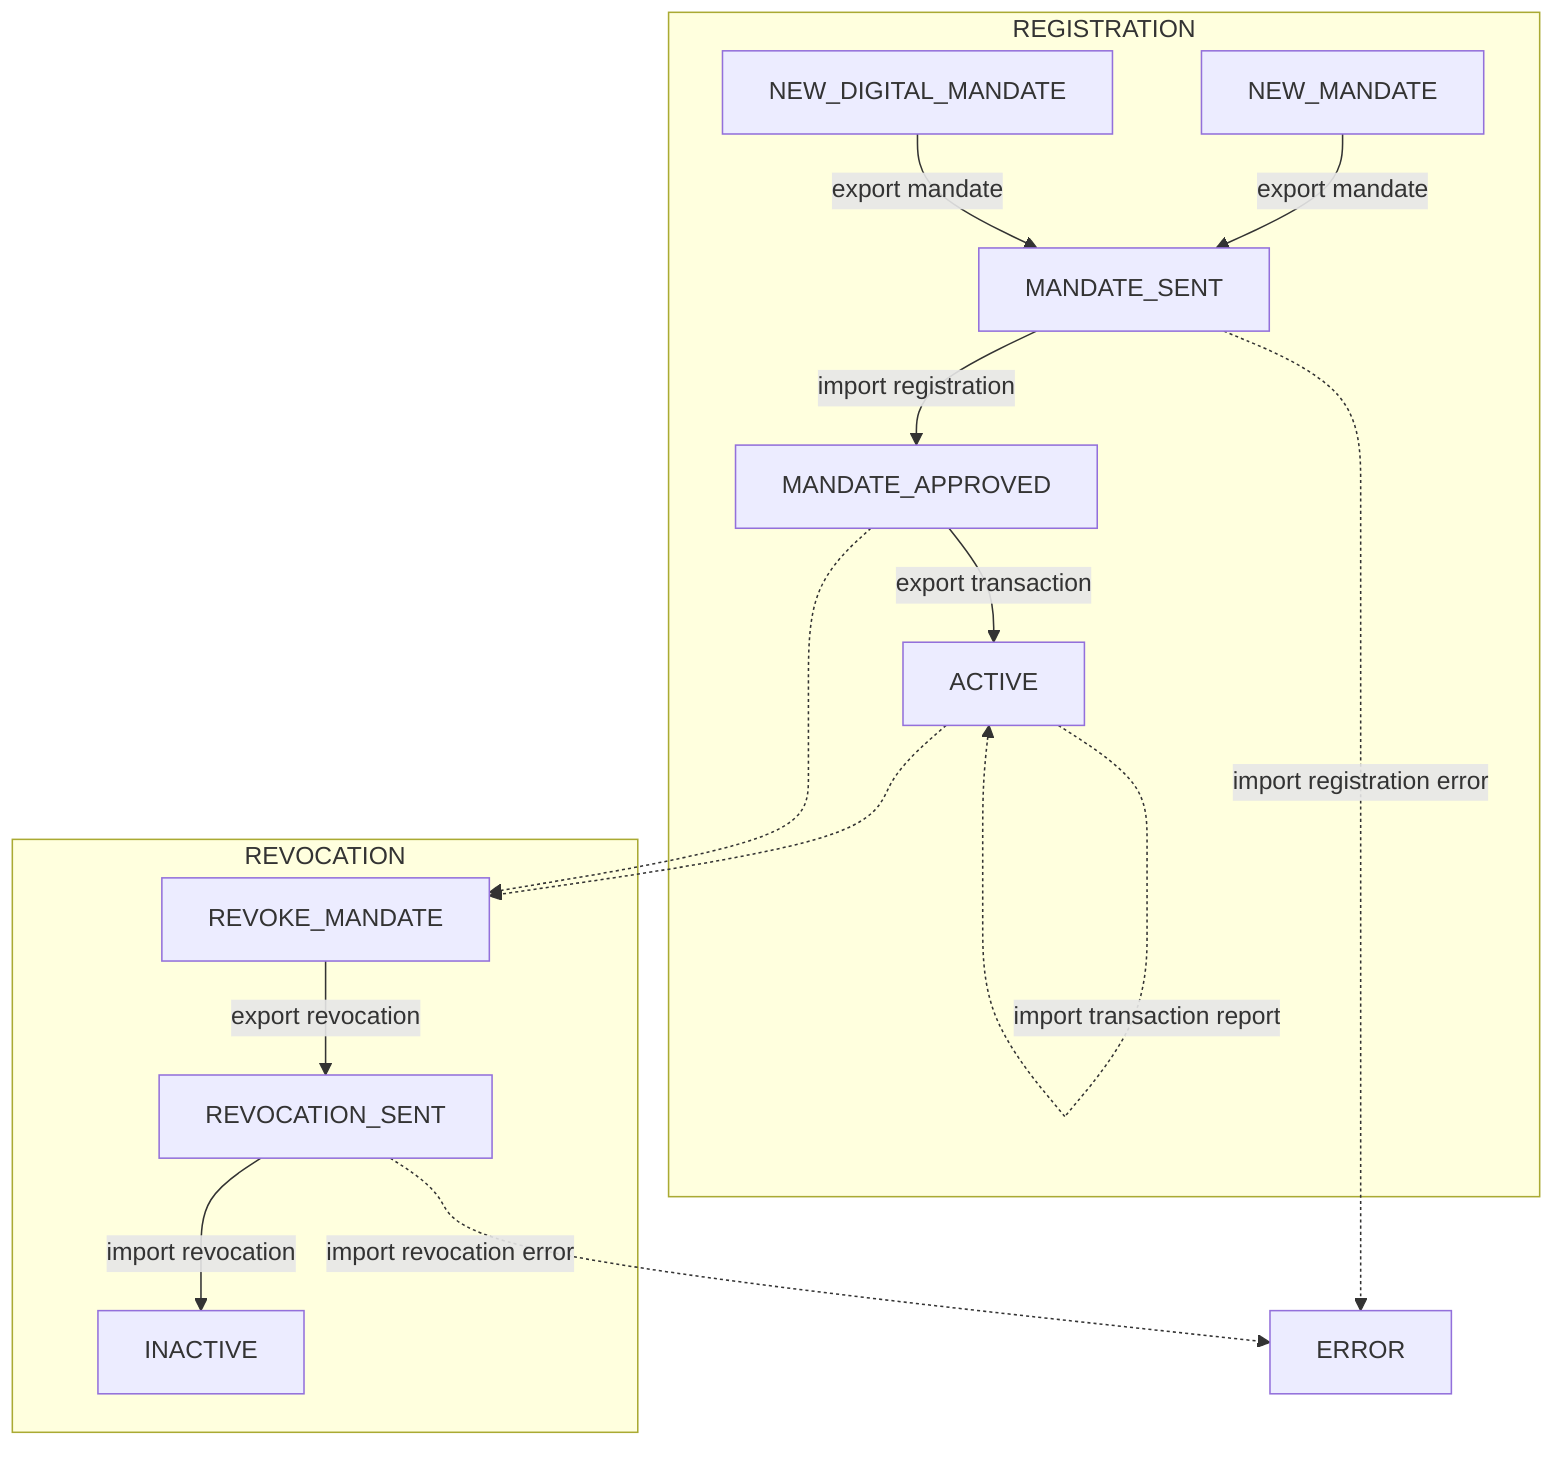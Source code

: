 graph TD

ACTIVE
ERROR
INACTIVE
NEW_MANDATE
NEW_DIGITAL_MANDATE
MANDATE_SENT
MANDATE_APPROVED
REVOKE_MANDATE
REVOCATION_SENT

subgraph REGISTRATION
  NEW_MANDATE--export mandate-->MANDATE_SENT
  NEW_DIGITAL_MANDATE--export mandate-->MANDATE_SENT
  MANDATE_SENT--import registration-->MANDATE_APPROVED
  MANDATE_APPROVED--export transaction-->ACTIVE
  ACTIVE-.import transaction report.->ACTIVE
end

MANDATE_SENT-.import registration error.->ERROR

subgraph REVOCATION
  REVOKE_MANDATE--export revocation-->REVOCATION_SENT
  REVOCATION_SENT--import revocation-->INACTIVE
end

REVOCATION_SENT-.import revocation error.->ERROR

ACTIVE-.->REVOKE_MANDATE
MANDATE_APPROVED-.->REVOKE_MANDATE